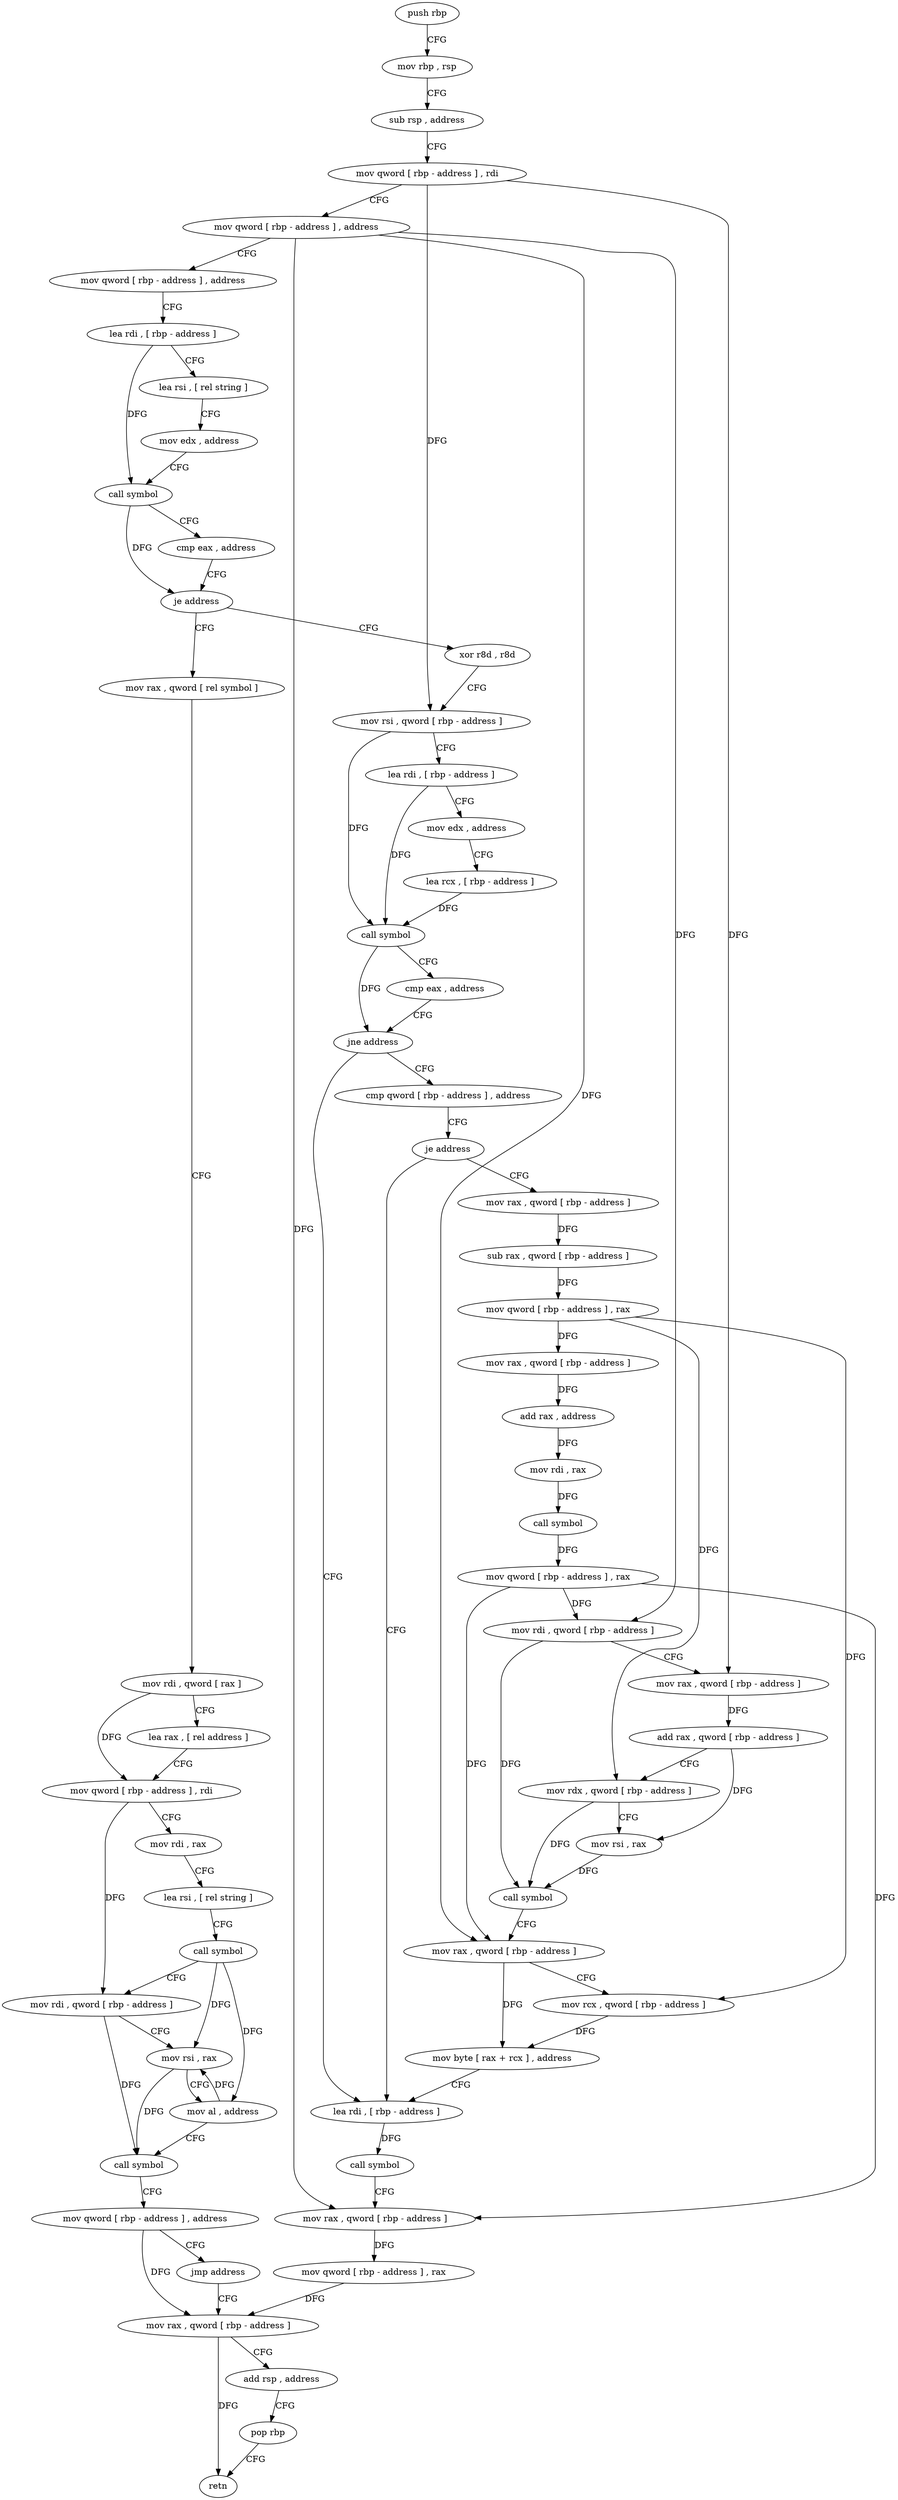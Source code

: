digraph "func" {
"79792" [label = "push rbp" ]
"79793" [label = "mov rbp , rsp" ]
"79796" [label = "sub rsp , address" ]
"79803" [label = "mov qword [ rbp - address ] , rdi" ]
"79807" [label = "mov qword [ rbp - address ] , address" ]
"79815" [label = "mov qword [ rbp - address ] , address" ]
"79823" [label = "lea rdi , [ rbp - address ]" ]
"79827" [label = "lea rsi , [ rel string ]" ]
"79834" [label = "mov edx , address" ]
"79839" [label = "call symbol" ]
"79844" [label = "cmp eax , address" ]
"79847" [label = "je address" ]
"79916" [label = "xor r8d , r8d" ]
"79853" [label = "mov rax , qword [ rel symbol ]" ]
"79919" [label = "mov rsi , qword [ rbp - address ]" ]
"79923" [label = "lea rdi , [ rbp - address ]" ]
"79927" [label = "mov edx , address" ]
"79932" [label = "lea rcx , [ rbp - address ]" ]
"79936" [label = "call symbol" ]
"79941" [label = "cmp eax , address" ]
"79944" [label = "jne address" ]
"80031" [label = "lea rdi , [ rbp - address ]" ]
"79950" [label = "cmp qword [ rbp - address ] , address" ]
"79860" [label = "mov rdi , qword [ rax ]" ]
"79863" [label = "lea rax , [ rel address ]" ]
"79870" [label = "mov qword [ rbp - address ] , rdi" ]
"79874" [label = "mov rdi , rax" ]
"79877" [label = "lea rsi , [ rel string ]" ]
"79884" [label = "call symbol" ]
"79889" [label = "mov rdi , qword [ rbp - address ]" ]
"79893" [label = "mov rsi , rax" ]
"79896" [label = "mov al , address" ]
"79898" [label = "call symbol" ]
"79903" [label = "mov qword [ rbp - address ] , address" ]
"79911" [label = "jmp address" ]
"80048" [label = "mov rax , qword [ rbp - address ]" ]
"80035" [label = "call symbol" ]
"80040" [label = "mov rax , qword [ rbp - address ]" ]
"80044" [label = "mov qword [ rbp - address ] , rax" ]
"79955" [label = "je address" ]
"79961" [label = "mov rax , qword [ rbp - address ]" ]
"80052" [label = "add rsp , address" ]
"80059" [label = "pop rbp" ]
"80060" [label = "retn" ]
"79965" [label = "sub rax , qword [ rbp - address ]" ]
"79969" [label = "mov qword [ rbp - address ] , rax" ]
"79973" [label = "mov rax , qword [ rbp - address ]" ]
"79977" [label = "add rax , address" ]
"79983" [label = "mov rdi , rax" ]
"79986" [label = "call symbol" ]
"79991" [label = "mov qword [ rbp - address ] , rax" ]
"79995" [label = "mov rdi , qword [ rbp - address ]" ]
"79999" [label = "mov rax , qword [ rbp - address ]" ]
"80003" [label = "add rax , qword [ rbp - address ]" ]
"80007" [label = "mov rdx , qword [ rbp - address ]" ]
"80011" [label = "mov rsi , rax" ]
"80014" [label = "call symbol" ]
"80019" [label = "mov rax , qword [ rbp - address ]" ]
"80023" [label = "mov rcx , qword [ rbp - address ]" ]
"80027" [label = "mov byte [ rax + rcx ] , address" ]
"79792" -> "79793" [ label = "CFG" ]
"79793" -> "79796" [ label = "CFG" ]
"79796" -> "79803" [ label = "CFG" ]
"79803" -> "79807" [ label = "CFG" ]
"79803" -> "79919" [ label = "DFG" ]
"79803" -> "79999" [ label = "DFG" ]
"79807" -> "79815" [ label = "CFG" ]
"79807" -> "80040" [ label = "DFG" ]
"79807" -> "79995" [ label = "DFG" ]
"79807" -> "80019" [ label = "DFG" ]
"79815" -> "79823" [ label = "CFG" ]
"79823" -> "79827" [ label = "CFG" ]
"79823" -> "79839" [ label = "DFG" ]
"79827" -> "79834" [ label = "CFG" ]
"79834" -> "79839" [ label = "CFG" ]
"79839" -> "79844" [ label = "CFG" ]
"79839" -> "79847" [ label = "DFG" ]
"79844" -> "79847" [ label = "CFG" ]
"79847" -> "79916" [ label = "CFG" ]
"79847" -> "79853" [ label = "CFG" ]
"79916" -> "79919" [ label = "CFG" ]
"79853" -> "79860" [ label = "CFG" ]
"79919" -> "79923" [ label = "CFG" ]
"79919" -> "79936" [ label = "DFG" ]
"79923" -> "79927" [ label = "CFG" ]
"79923" -> "79936" [ label = "DFG" ]
"79927" -> "79932" [ label = "CFG" ]
"79932" -> "79936" [ label = "DFG" ]
"79936" -> "79941" [ label = "CFG" ]
"79936" -> "79944" [ label = "DFG" ]
"79941" -> "79944" [ label = "CFG" ]
"79944" -> "80031" [ label = "CFG" ]
"79944" -> "79950" [ label = "CFG" ]
"80031" -> "80035" [ label = "DFG" ]
"79950" -> "79955" [ label = "CFG" ]
"79860" -> "79863" [ label = "CFG" ]
"79860" -> "79870" [ label = "DFG" ]
"79863" -> "79870" [ label = "CFG" ]
"79870" -> "79874" [ label = "CFG" ]
"79870" -> "79889" [ label = "DFG" ]
"79874" -> "79877" [ label = "CFG" ]
"79877" -> "79884" [ label = "CFG" ]
"79884" -> "79889" [ label = "CFG" ]
"79884" -> "79893" [ label = "DFG" ]
"79884" -> "79896" [ label = "DFG" ]
"79889" -> "79893" [ label = "CFG" ]
"79889" -> "79898" [ label = "DFG" ]
"79893" -> "79896" [ label = "CFG" ]
"79893" -> "79898" [ label = "DFG" ]
"79896" -> "79898" [ label = "CFG" ]
"79896" -> "79893" [ label = "DFG" ]
"79898" -> "79903" [ label = "CFG" ]
"79903" -> "79911" [ label = "CFG" ]
"79903" -> "80048" [ label = "DFG" ]
"79911" -> "80048" [ label = "CFG" ]
"80048" -> "80052" [ label = "CFG" ]
"80048" -> "80060" [ label = "DFG" ]
"80035" -> "80040" [ label = "CFG" ]
"80040" -> "80044" [ label = "DFG" ]
"80044" -> "80048" [ label = "DFG" ]
"79955" -> "80031" [ label = "CFG" ]
"79955" -> "79961" [ label = "CFG" ]
"79961" -> "79965" [ label = "DFG" ]
"80052" -> "80059" [ label = "CFG" ]
"80059" -> "80060" [ label = "CFG" ]
"79965" -> "79969" [ label = "DFG" ]
"79969" -> "79973" [ label = "DFG" ]
"79969" -> "80007" [ label = "DFG" ]
"79969" -> "80023" [ label = "DFG" ]
"79973" -> "79977" [ label = "DFG" ]
"79977" -> "79983" [ label = "DFG" ]
"79983" -> "79986" [ label = "DFG" ]
"79986" -> "79991" [ label = "DFG" ]
"79991" -> "79995" [ label = "DFG" ]
"79991" -> "80040" [ label = "DFG" ]
"79991" -> "80019" [ label = "DFG" ]
"79995" -> "79999" [ label = "CFG" ]
"79995" -> "80014" [ label = "DFG" ]
"79999" -> "80003" [ label = "DFG" ]
"80003" -> "80007" [ label = "CFG" ]
"80003" -> "80011" [ label = "DFG" ]
"80007" -> "80011" [ label = "CFG" ]
"80007" -> "80014" [ label = "DFG" ]
"80011" -> "80014" [ label = "DFG" ]
"80014" -> "80019" [ label = "CFG" ]
"80019" -> "80023" [ label = "CFG" ]
"80019" -> "80027" [ label = "DFG" ]
"80023" -> "80027" [ label = "DFG" ]
"80027" -> "80031" [ label = "CFG" ]
}
